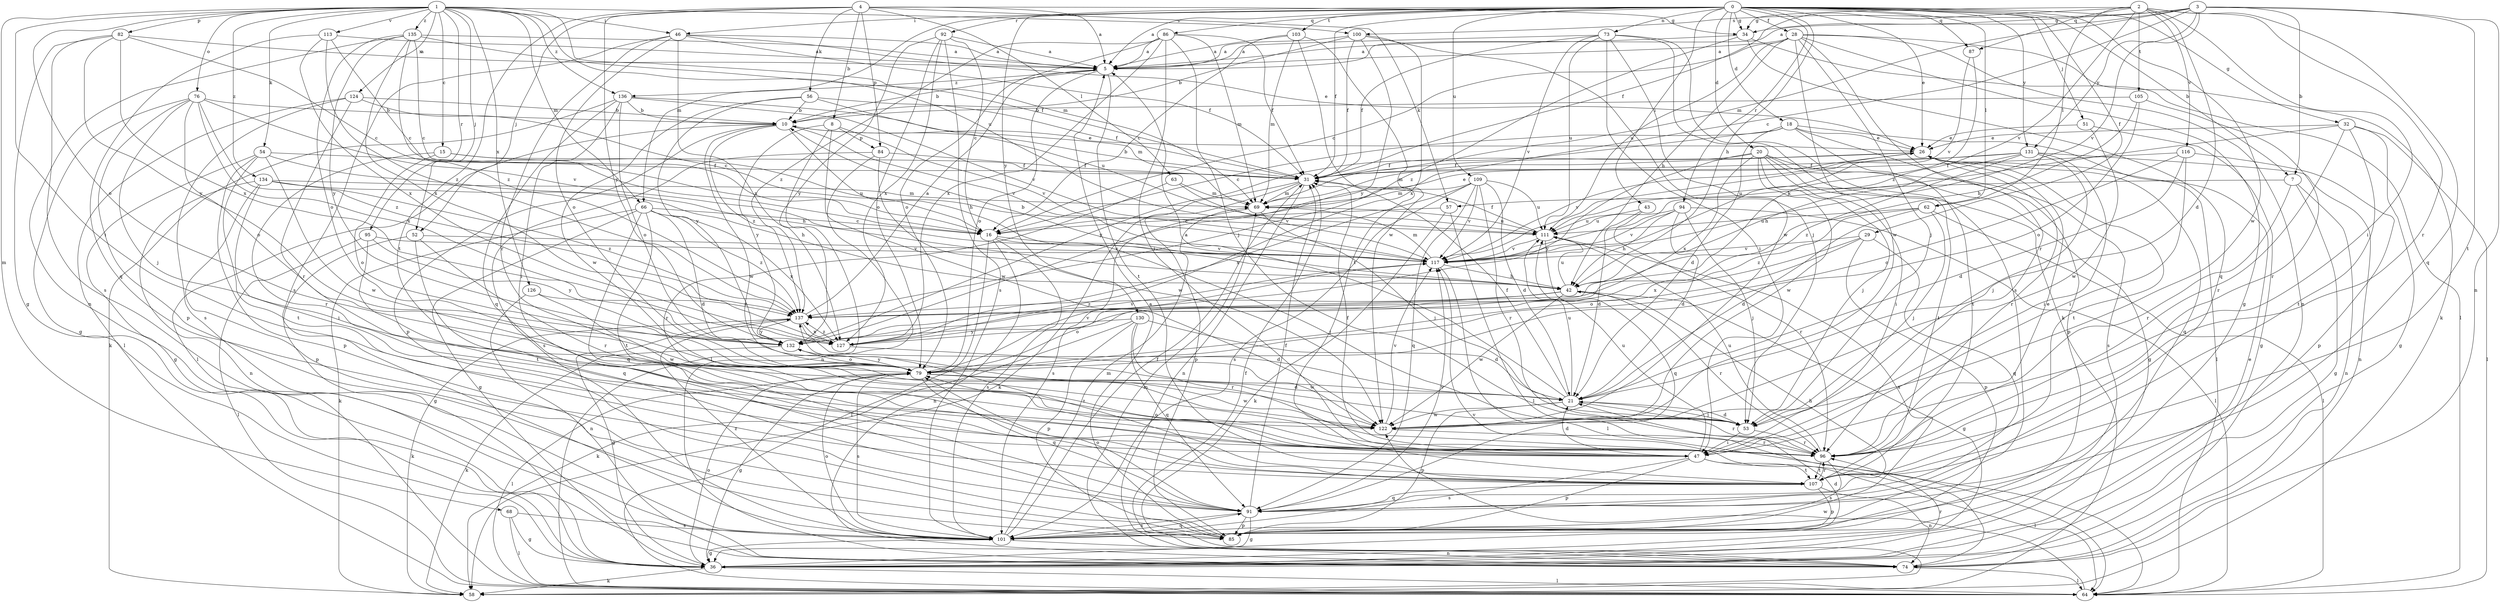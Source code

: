 strict digraph  {
0;
1;
2;
3;
4;
5;
7;
8;
10;
15;
16;
18;
20;
21;
26;
28;
29;
31;
32;
34;
36;
42;
43;
46;
47;
51;
52;
53;
54;
56;
57;
58;
62;
63;
64;
66;
68;
69;
73;
74;
76;
79;
82;
84;
85;
86;
87;
91;
92;
94;
95;
96;
100;
101;
103;
105;
107;
109;
111;
113;
116;
117;
122;
124;
126;
127;
130;
131;
132;
134;
135;
136;
137;
0 -> 5  [label=a];
0 -> 7  [label=b];
0 -> 18  [label=d];
0 -> 20  [label=d];
0 -> 26  [label=e];
0 -> 28  [label=f];
0 -> 29  [label=f];
0 -> 31  [label=f];
0 -> 32  [label=g];
0 -> 34  [label=g];
0 -> 42  [label=h];
0 -> 43  [label=i];
0 -> 46  [label=i];
0 -> 51  [label=j];
0 -> 62  [label=l];
0 -> 66  [label=m];
0 -> 73  [label=n];
0 -> 86  [label=q];
0 -> 87  [label=q];
0 -> 92  [label=r];
0 -> 94  [label=r];
0 -> 103  [label=t];
0 -> 109  [label=u];
0 -> 122  [label=w];
0 -> 130  [label=y];
0 -> 131  [label=y];
1 -> 15  [label=c];
1 -> 46  [label=i];
1 -> 47  [label=i];
1 -> 52  [label=j];
1 -> 54  [label=k];
1 -> 66  [label=m];
1 -> 68  [label=m];
1 -> 69  [label=m];
1 -> 76  [label=o];
1 -> 79  [label=o];
1 -> 82  [label=p];
1 -> 95  [label=r];
1 -> 100  [label=s];
1 -> 111  [label=u];
1 -> 113  [label=v];
1 -> 124  [label=x];
1 -> 126  [label=x];
1 -> 134  [label=z];
1 -> 135  [label=z];
1 -> 136  [label=z];
2 -> 21  [label=d];
2 -> 31  [label=f];
2 -> 34  [label=g];
2 -> 47  [label=i];
2 -> 62  [label=l];
2 -> 87  [label=q];
2 -> 91  [label=q];
2 -> 96  [label=r];
2 -> 105  [label=t];
2 -> 116  [label=v];
2 -> 117  [label=v];
3 -> 5  [label=a];
3 -> 7  [label=b];
3 -> 16  [label=c];
3 -> 34  [label=g];
3 -> 69  [label=m];
3 -> 74  [label=n];
3 -> 100  [label=s];
3 -> 107  [label=t];
3 -> 117  [label=v];
3 -> 131  [label=y];
4 -> 5  [label=a];
4 -> 8  [label=b];
4 -> 34  [label=g];
4 -> 52  [label=j];
4 -> 56  [label=k];
4 -> 57  [label=k];
4 -> 63  [label=l];
4 -> 84  [label=p];
4 -> 107  [label=t];
4 -> 132  [label=y];
5 -> 10  [label=b];
5 -> 79  [label=o];
5 -> 107  [label=t];
5 -> 136  [label=z];
7 -> 36  [label=g];
7 -> 57  [label=k];
7 -> 74  [label=n];
7 -> 96  [label=r];
8 -> 64  [label=l];
8 -> 84  [label=p];
8 -> 117  [label=v];
8 -> 122  [label=w];
8 -> 132  [label=y];
10 -> 26  [label=e];
10 -> 42  [label=h];
10 -> 64  [label=l];
10 -> 85  [label=p];
10 -> 117  [label=v];
10 -> 122  [label=w];
10 -> 137  [label=z];
15 -> 31  [label=f];
15 -> 79  [label=o];
15 -> 96  [label=r];
15 -> 111  [label=u];
16 -> 53  [label=j];
16 -> 64  [label=l];
16 -> 74  [label=n];
16 -> 101  [label=s];
16 -> 117  [label=v];
18 -> 16  [label=c];
18 -> 21  [label=d];
18 -> 26  [label=e];
18 -> 64  [label=l];
18 -> 85  [label=p];
18 -> 107  [label=t];
18 -> 132  [label=y];
20 -> 31  [label=f];
20 -> 36  [label=g];
20 -> 47  [label=i];
20 -> 53  [label=j];
20 -> 101  [label=s];
20 -> 107  [label=t];
20 -> 122  [label=w];
20 -> 127  [label=x];
20 -> 132  [label=y];
21 -> 5  [label=a];
21 -> 31  [label=f];
21 -> 53  [label=j];
21 -> 85  [label=p];
21 -> 96  [label=r];
21 -> 111  [label=u];
21 -> 122  [label=w];
26 -> 31  [label=f];
26 -> 69  [label=m];
26 -> 91  [label=q];
26 -> 96  [label=r];
26 -> 107  [label=t];
26 -> 117  [label=v];
28 -> 5  [label=a];
28 -> 16  [label=c];
28 -> 36  [label=g];
28 -> 42  [label=h];
28 -> 53  [label=j];
28 -> 58  [label=k];
28 -> 74  [label=n];
28 -> 96  [label=r];
28 -> 111  [label=u];
28 -> 122  [label=w];
29 -> 79  [label=o];
29 -> 85  [label=p];
29 -> 91  [label=q];
29 -> 117  [label=v];
29 -> 127  [label=x];
31 -> 10  [label=b];
31 -> 58  [label=k];
31 -> 69  [label=m];
31 -> 74  [label=n];
31 -> 85  [label=p];
32 -> 26  [label=e];
32 -> 36  [label=g];
32 -> 64  [label=l];
32 -> 96  [label=r];
32 -> 107  [label=t];
32 -> 117  [label=v];
34 -> 5  [label=a];
34 -> 64  [label=l];
34 -> 91  [label=q];
34 -> 137  [label=z];
36 -> 21  [label=d];
36 -> 26  [label=e];
36 -> 58  [label=k];
36 -> 64  [label=l];
36 -> 79  [label=o];
36 -> 96  [label=r];
42 -> 10  [label=b];
42 -> 36  [label=g];
42 -> 79  [label=o];
42 -> 96  [label=r];
42 -> 111  [label=u];
42 -> 122  [label=w];
42 -> 137  [label=z];
43 -> 21  [label=d];
43 -> 96  [label=r];
43 -> 111  [label=u];
46 -> 5  [label=a];
46 -> 26  [label=e];
46 -> 31  [label=f];
46 -> 79  [label=o];
46 -> 96  [label=r];
46 -> 101  [label=s];
46 -> 127  [label=x];
47 -> 21  [label=d];
47 -> 31  [label=f];
47 -> 64  [label=l];
47 -> 79  [label=o];
47 -> 85  [label=p];
47 -> 101  [label=s];
47 -> 107  [label=t];
47 -> 111  [label=u];
51 -> 26  [label=e];
51 -> 36  [label=g];
51 -> 122  [label=w];
52 -> 36  [label=g];
52 -> 91  [label=q];
52 -> 96  [label=r];
52 -> 117  [label=v];
53 -> 21  [label=d];
53 -> 47  [label=i];
53 -> 96  [label=r];
54 -> 31  [label=f];
54 -> 36  [label=g];
54 -> 42  [label=h];
54 -> 85  [label=p];
54 -> 107  [label=t];
54 -> 122  [label=w];
56 -> 10  [label=b];
56 -> 31  [label=f];
56 -> 111  [label=u];
56 -> 122  [label=w];
56 -> 132  [label=y];
57 -> 16  [label=c];
57 -> 58  [label=k];
57 -> 64  [label=l];
62 -> 21  [label=d];
62 -> 53  [label=j];
62 -> 64  [label=l];
62 -> 111  [label=u];
62 -> 137  [label=z];
63 -> 69  [label=m];
63 -> 96  [label=r];
63 -> 117  [label=v];
64 -> 122  [label=w];
66 -> 16  [label=c];
66 -> 21  [label=d];
66 -> 36  [label=g];
66 -> 58  [label=k];
66 -> 91  [label=q];
66 -> 107  [label=t];
66 -> 127  [label=x];
66 -> 137  [label=z];
68 -> 36  [label=g];
68 -> 64  [label=l];
68 -> 101  [label=s];
69 -> 26  [label=e];
69 -> 53  [label=j];
69 -> 101  [label=s];
69 -> 111  [label=u];
73 -> 5  [label=a];
73 -> 31  [label=f];
73 -> 47  [label=i];
73 -> 58  [label=k];
73 -> 101  [label=s];
73 -> 111  [label=u];
73 -> 117  [label=v];
73 -> 122  [label=w];
74 -> 31  [label=f];
74 -> 64  [label=l];
74 -> 69  [label=m];
74 -> 117  [label=v];
76 -> 10  [label=b];
76 -> 36  [label=g];
76 -> 53  [label=j];
76 -> 79  [label=o];
76 -> 85  [label=p];
76 -> 117  [label=v];
76 -> 127  [label=x];
76 -> 137  [label=z];
79 -> 21  [label=d];
79 -> 36  [label=g];
79 -> 64  [label=l];
79 -> 91  [label=q];
79 -> 101  [label=s];
79 -> 117  [label=v];
79 -> 122  [label=w];
79 -> 132  [label=y];
82 -> 5  [label=a];
82 -> 16  [label=c];
82 -> 36  [label=g];
82 -> 101  [label=s];
82 -> 127  [label=x];
82 -> 132  [label=y];
84 -> 31  [label=f];
84 -> 74  [label=n];
84 -> 101  [label=s];
84 -> 122  [label=w];
85 -> 5  [label=a];
86 -> 5  [label=a];
86 -> 31  [label=f];
86 -> 47  [label=i];
86 -> 53  [label=j];
86 -> 69  [label=m];
86 -> 79  [label=o];
86 -> 127  [label=x];
86 -> 137  [label=z];
87 -> 117  [label=v];
87 -> 137  [label=z];
91 -> 31  [label=f];
91 -> 36  [label=g];
91 -> 42  [label=h];
91 -> 79  [label=o];
91 -> 85  [label=p];
91 -> 101  [label=s];
91 -> 117  [label=v];
92 -> 5  [label=a];
92 -> 16  [label=c];
92 -> 79  [label=o];
92 -> 101  [label=s];
92 -> 127  [label=x];
92 -> 132  [label=y];
94 -> 21  [label=d];
94 -> 42  [label=h];
94 -> 53  [label=j];
94 -> 64  [label=l];
94 -> 111  [label=u];
94 -> 117  [label=v];
95 -> 64  [label=l];
95 -> 107  [label=t];
95 -> 117  [label=v];
95 -> 132  [label=y];
96 -> 26  [label=e];
96 -> 101  [label=s];
96 -> 107  [label=t];
96 -> 111  [label=u];
100 -> 5  [label=a];
100 -> 10  [label=b];
100 -> 31  [label=f];
100 -> 53  [label=j];
100 -> 127  [label=x];
100 -> 132  [label=y];
101 -> 31  [label=f];
101 -> 36  [label=g];
101 -> 69  [label=m];
101 -> 74  [label=n];
101 -> 79  [label=o];
101 -> 91  [label=q];
101 -> 137  [label=z];
103 -> 5  [label=a];
103 -> 16  [label=c];
103 -> 69  [label=m];
103 -> 107  [label=t];
103 -> 122  [label=w];
105 -> 10  [label=b];
105 -> 42  [label=h];
105 -> 79  [label=o];
105 -> 96  [label=r];
107 -> 74  [label=n];
107 -> 85  [label=p];
107 -> 91  [label=q];
107 -> 96  [label=r];
107 -> 137  [label=z];
109 -> 21  [label=d];
109 -> 69  [label=m];
109 -> 91  [label=q];
109 -> 96  [label=r];
109 -> 101  [label=s];
109 -> 111  [label=u];
109 -> 117  [label=v];
109 -> 127  [label=x];
111 -> 31  [label=f];
111 -> 91  [label=q];
111 -> 101  [label=s];
111 -> 117  [label=v];
113 -> 5  [label=a];
113 -> 16  [label=c];
113 -> 91  [label=q];
113 -> 127  [label=x];
113 -> 137  [label=z];
116 -> 21  [label=d];
116 -> 31  [label=f];
116 -> 47  [label=i];
116 -> 79  [label=o];
116 -> 85  [label=p];
117 -> 42  [label=h];
117 -> 64  [label=l];
117 -> 69  [label=m];
122 -> 96  [label=r];
122 -> 117  [label=v];
124 -> 10  [label=b];
124 -> 16  [label=c];
124 -> 64  [label=l];
124 -> 96  [label=r];
124 -> 101  [label=s];
126 -> 74  [label=n];
126 -> 122  [label=w];
126 -> 137  [label=z];
127 -> 122  [label=w];
127 -> 137  [label=z];
130 -> 21  [label=d];
130 -> 58  [label=k];
130 -> 85  [label=p];
130 -> 91  [label=q];
130 -> 96  [label=r];
130 -> 132  [label=y];
131 -> 31  [label=f];
131 -> 42  [label=h];
131 -> 47  [label=i];
131 -> 53  [label=j];
131 -> 74  [label=n];
131 -> 111  [label=u];
131 -> 137  [label=z];
132 -> 58  [label=k];
132 -> 79  [label=o];
132 -> 117  [label=v];
134 -> 42  [label=h];
134 -> 47  [label=i];
134 -> 69  [label=m];
134 -> 74  [label=n];
134 -> 85  [label=p];
134 -> 137  [label=z];
135 -> 5  [label=a];
135 -> 16  [label=c];
135 -> 31  [label=f];
135 -> 74  [label=n];
135 -> 79  [label=o];
135 -> 127  [label=x];
135 -> 132  [label=y];
135 -> 137  [label=z];
136 -> 10  [label=b];
136 -> 47  [label=i];
136 -> 58  [label=k];
136 -> 69  [label=m];
136 -> 79  [label=o];
136 -> 91  [label=q];
136 -> 117  [label=v];
137 -> 5  [label=a];
137 -> 21  [label=d];
137 -> 36  [label=g];
137 -> 58  [label=k];
137 -> 127  [label=x];
137 -> 132  [label=y];
}
